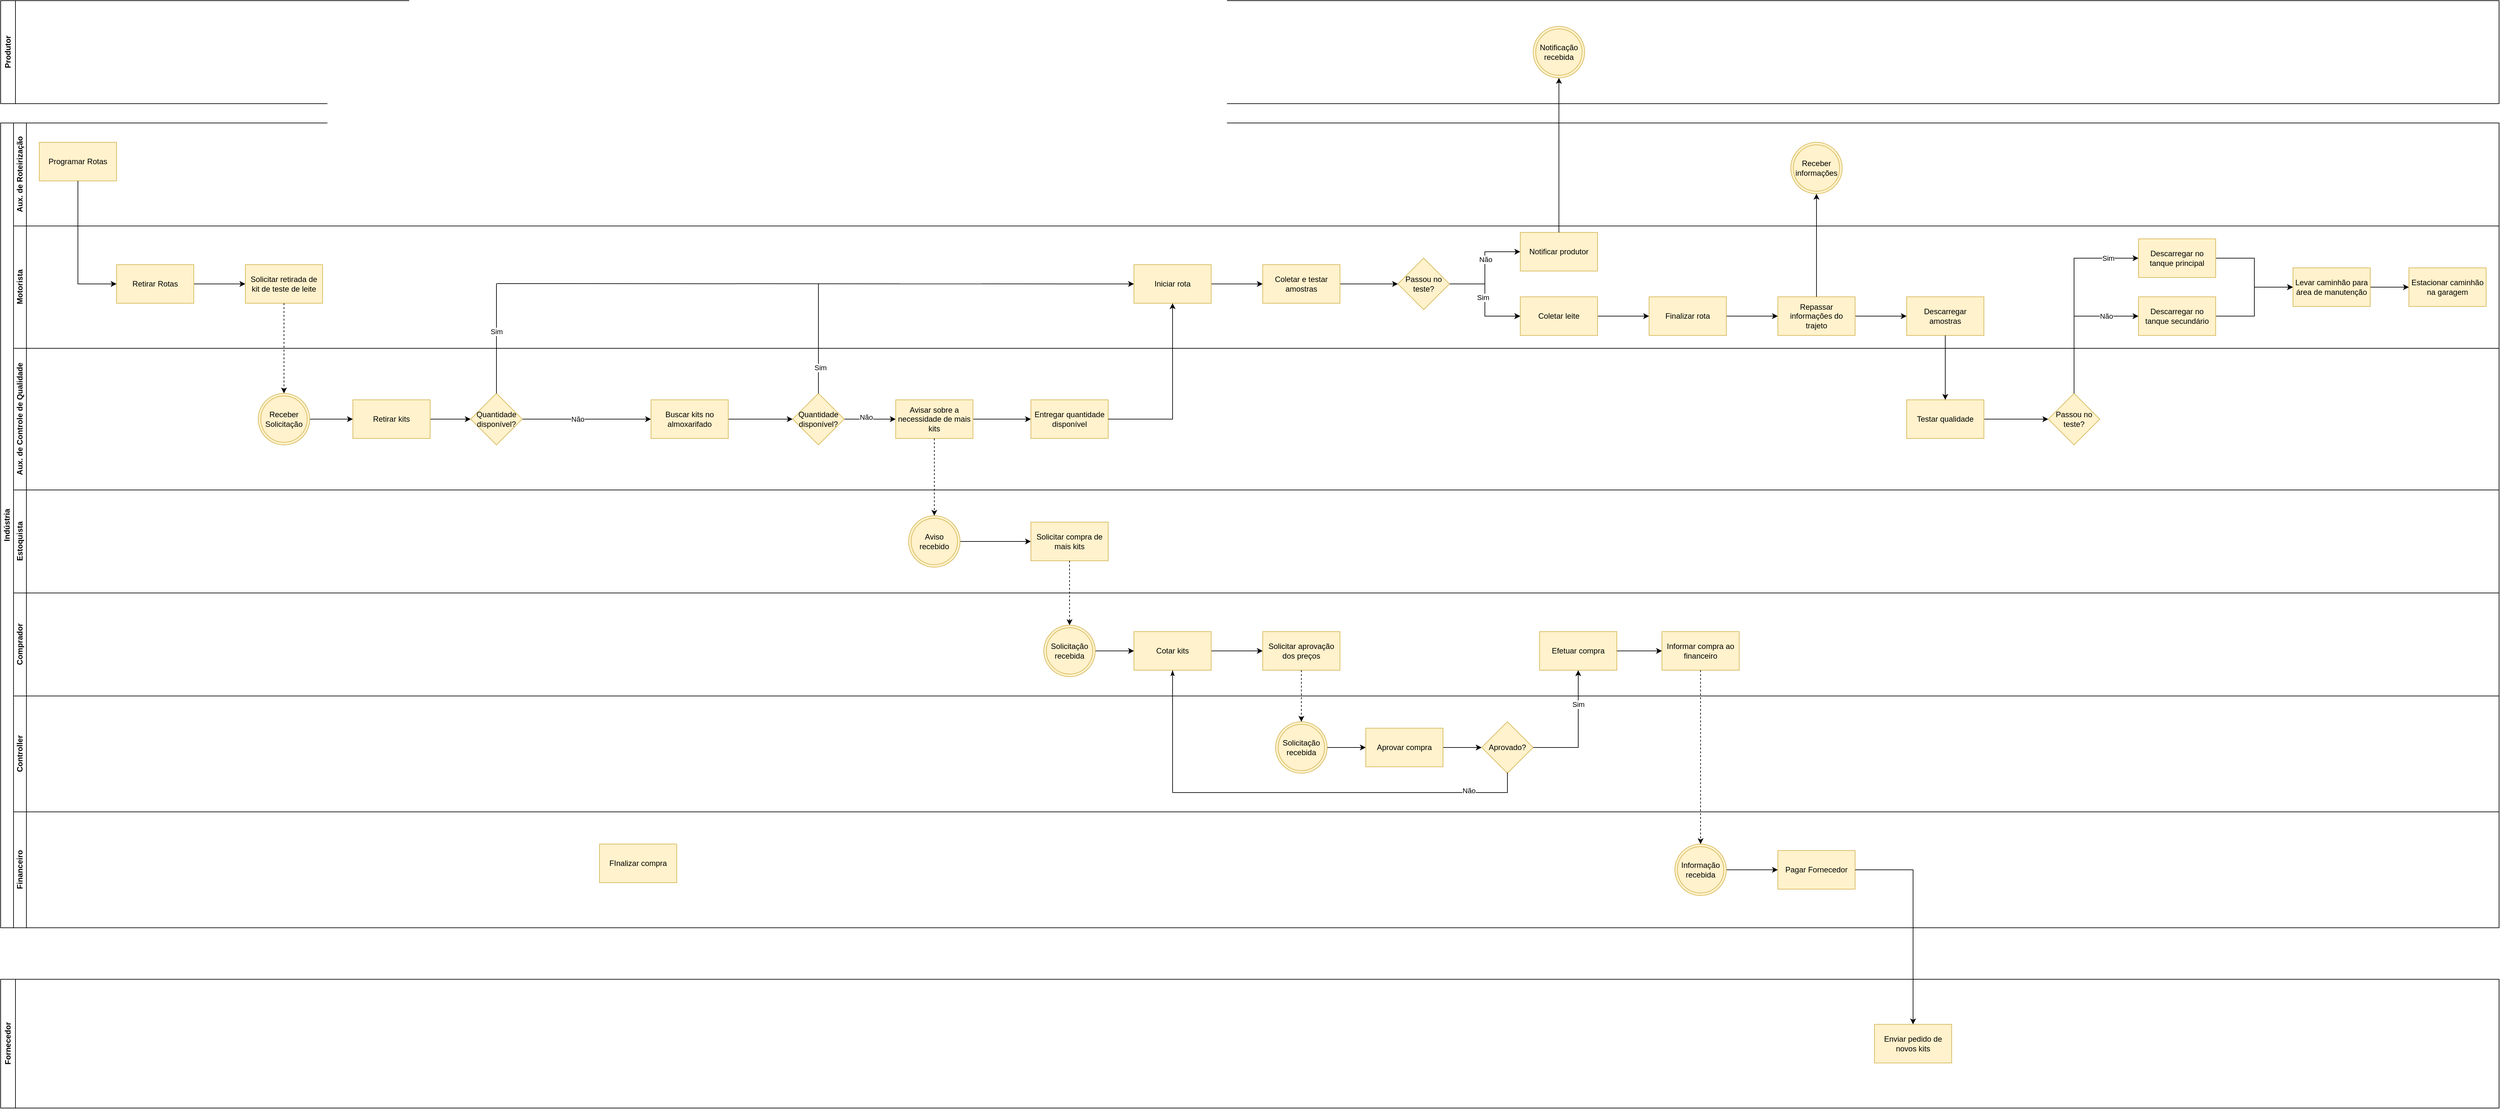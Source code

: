 <mxfile version="26.0.16">
  <diagram name="Página-1" id="_-QJSZUnTCdhe3mcLjsa">
    <mxGraphModel dx="786" dy="1957" grid="1" gridSize="10" guides="1" tooltips="1" connect="1" arrows="1" fold="1" page="1" pageScale="1" pageWidth="827" pageHeight="1169" math="0" shadow="0">
      <root>
        <mxCell id="0" />
        <mxCell id="1" parent="0" />
        <mxCell id="gacvTMB5N87pIhQxX2p8-2" value="Produtor" style="swimlane;horizontal=0;whiteSpace=wrap;html=1;" vertex="1" parent="1">
          <mxGeometry x="220" y="-30" width="3880" height="160" as="geometry" />
        </mxCell>
        <mxCell id="gacvTMB5N87pIhQxX2p8-213" value="Notificação recebida" style="ellipse;shape=doubleEllipse;whiteSpace=wrap;html=1;aspect=fixed;fillColor=#fff2cc;strokeColor=#d6b656;" vertex="1" parent="gacvTMB5N87pIhQxX2p8-2">
          <mxGeometry x="2380" y="40" width="80" height="80" as="geometry" />
        </mxCell>
        <mxCell id="gacvTMB5N87pIhQxX2p8-3" value="Indústria" style="swimlane;childLayout=stackLayout;resizeParent=1;resizeParentMax=0;horizontal=0;startSize=20;horizontalStack=0;html=1;" vertex="1" parent="1">
          <mxGeometry x="220" y="160" width="3880" height="1250" as="geometry" />
        </mxCell>
        <mxCell id="gacvTMB5N87pIhQxX2p8-4" value="Aux. de Roteirização" style="swimlane;startSize=20;horizontal=0;html=1;" vertex="1" parent="gacvTMB5N87pIhQxX2p8-3">
          <mxGeometry x="20" width="3860" height="160" as="geometry" />
        </mxCell>
        <mxCell id="gacvTMB5N87pIhQxX2p8-10" value="Programar Rotas" style="rounded=0;whiteSpace=wrap;html=1;fillColor=#fff2cc;strokeColor=#d6b656;" vertex="1" parent="gacvTMB5N87pIhQxX2p8-4">
          <mxGeometry x="40" y="30" width="120" height="60" as="geometry" />
        </mxCell>
        <mxCell id="gacvTMB5N87pIhQxX2p8-224" value="Receber informações" style="ellipse;shape=doubleEllipse;whiteSpace=wrap;html=1;aspect=fixed;fillColor=#fff2cc;strokeColor=#d6b656;" vertex="1" parent="gacvTMB5N87pIhQxX2p8-4">
          <mxGeometry x="2760" y="30" width="80" height="80" as="geometry" />
        </mxCell>
        <mxCell id="gacvTMB5N87pIhQxX2p8-5" value="Motorista" style="swimlane;startSize=20;horizontal=0;html=1;" vertex="1" parent="gacvTMB5N87pIhQxX2p8-3">
          <mxGeometry x="20" y="160" width="3860" height="190" as="geometry" />
        </mxCell>
        <mxCell id="gacvTMB5N87pIhQxX2p8-33" style="edgeStyle=orthogonalEdgeStyle;rounded=0;orthogonalLoop=1;jettySize=auto;html=1;entryX=0;entryY=0.5;entryDx=0;entryDy=0;" edge="1" parent="gacvTMB5N87pIhQxX2p8-5" source="gacvTMB5N87pIhQxX2p8-13" target="gacvTMB5N87pIhQxX2p8-14">
          <mxGeometry relative="1" as="geometry" />
        </mxCell>
        <mxCell id="gacvTMB5N87pIhQxX2p8-13" value="Retirar Rotas" style="rounded=0;whiteSpace=wrap;html=1;fillColor=#fff2cc;strokeColor=#d6b656;" vertex="1" parent="gacvTMB5N87pIhQxX2p8-5">
          <mxGeometry x="160" y="60" width="120" height="60" as="geometry" />
        </mxCell>
        <mxCell id="gacvTMB5N87pIhQxX2p8-14" value="Solicitar retirada de kit de teste de leite" style="rounded=0;whiteSpace=wrap;html=1;fillColor=#fff2cc;strokeColor=#d6b656;" vertex="1" parent="gacvTMB5N87pIhQxX2p8-5">
          <mxGeometry x="360" y="60" width="120" height="60" as="geometry" />
        </mxCell>
        <mxCell id="gacvTMB5N87pIhQxX2p8-126" value="" style="edgeStyle=orthogonalEdgeStyle;rounded=0;orthogonalLoop=1;jettySize=auto;html=1;" edge="1" parent="gacvTMB5N87pIhQxX2p8-5" source="gacvTMB5N87pIhQxX2p8-16" target="gacvTMB5N87pIhQxX2p8-125">
          <mxGeometry relative="1" as="geometry" />
        </mxCell>
        <mxCell id="gacvTMB5N87pIhQxX2p8-16" value="Iniciar rota" style="rounded=0;whiteSpace=wrap;html=1;fillColor=#fff2cc;strokeColor=#d6b656;" vertex="1" parent="gacvTMB5N87pIhQxX2p8-5">
          <mxGeometry x="1740" y="60" width="120" height="60" as="geometry" />
        </mxCell>
        <mxCell id="gacvTMB5N87pIhQxX2p8-62" value="" style="endArrow=classic;html=1;rounded=0;entryX=0;entryY=0.5;entryDx=0;entryDy=0;endFill=1;" edge="1" parent="gacvTMB5N87pIhQxX2p8-5" target="gacvTMB5N87pIhQxX2p8-16">
          <mxGeometry width="50" height="50" relative="1" as="geometry">
            <mxPoint x="750" y="89.5" as="sourcePoint" />
            <mxPoint x="1360" y="89.5" as="targetPoint" />
          </mxGeometry>
        </mxCell>
        <mxCell id="gacvTMB5N87pIhQxX2p8-130" value="" style="edgeStyle=orthogonalEdgeStyle;rounded=0;orthogonalLoop=1;jettySize=auto;html=1;" edge="1" parent="gacvTMB5N87pIhQxX2p8-5" source="gacvTMB5N87pIhQxX2p8-125" target="gacvTMB5N87pIhQxX2p8-129">
          <mxGeometry relative="1" as="geometry" />
        </mxCell>
        <mxCell id="gacvTMB5N87pIhQxX2p8-125" value="Coletar e testar amostras" style="whiteSpace=wrap;html=1;fillColor=#fff2cc;strokeColor=#d6b656;rounded=0;" vertex="1" parent="gacvTMB5N87pIhQxX2p8-5">
          <mxGeometry x="1940" y="60" width="120" height="60" as="geometry" />
        </mxCell>
        <mxCell id="gacvTMB5N87pIhQxX2p8-132" value="" style="edgeStyle=orthogonalEdgeStyle;rounded=0;orthogonalLoop=1;jettySize=auto;html=1;" edge="1" parent="gacvTMB5N87pIhQxX2p8-5" source="gacvTMB5N87pIhQxX2p8-129" target="gacvTMB5N87pIhQxX2p8-131">
          <mxGeometry relative="1" as="geometry" />
        </mxCell>
        <mxCell id="gacvTMB5N87pIhQxX2p8-134" value="" style="edgeStyle=orthogonalEdgeStyle;rounded=0;orthogonalLoop=1;jettySize=auto;html=1;" edge="1" parent="gacvTMB5N87pIhQxX2p8-5" source="gacvTMB5N87pIhQxX2p8-129" target="gacvTMB5N87pIhQxX2p8-131">
          <mxGeometry relative="1" as="geometry" />
        </mxCell>
        <mxCell id="gacvTMB5N87pIhQxX2p8-208" value="Sim" style="edgeLabel;html=1;align=center;verticalAlign=middle;resizable=0;points=[];" vertex="1" connectable="0" parent="gacvTMB5N87pIhQxX2p8-134">
          <mxGeometry x="-0.059" y="-3" relative="1" as="geometry">
            <mxPoint as="offset" />
          </mxGeometry>
        </mxCell>
        <mxCell id="gacvTMB5N87pIhQxX2p8-211" style="edgeStyle=orthogonalEdgeStyle;rounded=0;orthogonalLoop=1;jettySize=auto;html=1;entryX=0;entryY=0.5;entryDx=0;entryDy=0;" edge="1" parent="gacvTMB5N87pIhQxX2p8-5" source="gacvTMB5N87pIhQxX2p8-129" target="gacvTMB5N87pIhQxX2p8-210">
          <mxGeometry relative="1" as="geometry" />
        </mxCell>
        <mxCell id="gacvTMB5N87pIhQxX2p8-212" value="Não" style="edgeLabel;html=1;align=center;verticalAlign=middle;resizable=0;points=[];" vertex="1" connectable="0" parent="gacvTMB5N87pIhQxX2p8-211">
          <mxGeometry x="0.163" y="-1" relative="1" as="geometry">
            <mxPoint as="offset" />
          </mxGeometry>
        </mxCell>
        <mxCell id="gacvTMB5N87pIhQxX2p8-129" value="Passou no teste?" style="rhombus;whiteSpace=wrap;html=1;fillColor=#fff2cc;strokeColor=#d6b656;rounded=0;" vertex="1" parent="gacvTMB5N87pIhQxX2p8-5">
          <mxGeometry x="2150" y="50" width="80" height="80" as="geometry" />
        </mxCell>
        <mxCell id="gacvTMB5N87pIhQxX2p8-221" value="" style="edgeStyle=orthogonalEdgeStyle;rounded=0;orthogonalLoop=1;jettySize=auto;html=1;" edge="1" parent="gacvTMB5N87pIhQxX2p8-5" source="gacvTMB5N87pIhQxX2p8-131" target="gacvTMB5N87pIhQxX2p8-220">
          <mxGeometry relative="1" as="geometry" />
        </mxCell>
        <mxCell id="gacvTMB5N87pIhQxX2p8-131" value="Coletar leite" style="whiteSpace=wrap;html=1;fillColor=#fff2cc;strokeColor=#d6b656;rounded=0;" vertex="1" parent="gacvTMB5N87pIhQxX2p8-5">
          <mxGeometry x="2340" y="110" width="120" height="60" as="geometry" />
        </mxCell>
        <mxCell id="gacvTMB5N87pIhQxX2p8-210" value="Notificar produtor" style="whiteSpace=wrap;html=1;fillColor=#fff2cc;strokeColor=#d6b656;rounded=0;" vertex="1" parent="gacvTMB5N87pIhQxX2p8-5">
          <mxGeometry x="2340" y="10" width="120" height="60" as="geometry" />
        </mxCell>
        <mxCell id="gacvTMB5N87pIhQxX2p8-215" value="Descarregar amostras" style="whiteSpace=wrap;html=1;fillColor=#fff2cc;strokeColor=#d6b656;rounded=0;" vertex="1" parent="gacvTMB5N87pIhQxX2p8-5">
          <mxGeometry x="2940" y="110" width="120" height="60" as="geometry" />
        </mxCell>
        <mxCell id="gacvTMB5N87pIhQxX2p8-223" value="" style="edgeStyle=orthogonalEdgeStyle;rounded=0;orthogonalLoop=1;jettySize=auto;html=1;" edge="1" parent="gacvTMB5N87pIhQxX2p8-5" source="gacvTMB5N87pIhQxX2p8-220" target="gacvTMB5N87pIhQxX2p8-222">
          <mxGeometry relative="1" as="geometry" />
        </mxCell>
        <mxCell id="gacvTMB5N87pIhQxX2p8-220" value="Finalizar rota" style="whiteSpace=wrap;html=1;fillColor=#fff2cc;strokeColor=#d6b656;rounded=0;" vertex="1" parent="gacvTMB5N87pIhQxX2p8-5">
          <mxGeometry x="2540" y="110" width="120" height="60" as="geometry" />
        </mxCell>
        <mxCell id="gacvTMB5N87pIhQxX2p8-226" style="edgeStyle=orthogonalEdgeStyle;rounded=0;orthogonalLoop=1;jettySize=auto;html=1;" edge="1" parent="gacvTMB5N87pIhQxX2p8-5" source="gacvTMB5N87pIhQxX2p8-222" target="gacvTMB5N87pIhQxX2p8-215">
          <mxGeometry relative="1" as="geometry" />
        </mxCell>
        <mxCell id="gacvTMB5N87pIhQxX2p8-222" value="Repassar informações do trajeto" style="whiteSpace=wrap;html=1;fillColor=#fff2cc;strokeColor=#d6b656;rounded=0;" vertex="1" parent="gacvTMB5N87pIhQxX2p8-5">
          <mxGeometry x="2740" y="110" width="120" height="60" as="geometry" />
        </mxCell>
        <mxCell id="gacvTMB5N87pIhQxX2p8-247" value="" style="edgeStyle=orthogonalEdgeStyle;rounded=0;orthogonalLoop=1;jettySize=auto;html=1;" edge="1" parent="gacvTMB5N87pIhQxX2p8-5" source="gacvTMB5N87pIhQxX2p8-229" target="gacvTMB5N87pIhQxX2p8-246">
          <mxGeometry relative="1" as="geometry" />
        </mxCell>
        <mxCell id="gacvTMB5N87pIhQxX2p8-229" value="Descarregar no tanque principal" style="whiteSpace=wrap;html=1;fillColor=#fff2cc;strokeColor=#d6b656;rounded=0;" vertex="1" parent="gacvTMB5N87pIhQxX2p8-5">
          <mxGeometry x="3300" y="20" width="120" height="60" as="geometry" />
        </mxCell>
        <mxCell id="gacvTMB5N87pIhQxX2p8-248" style="edgeStyle=orthogonalEdgeStyle;rounded=0;orthogonalLoop=1;jettySize=auto;html=1;entryX=0;entryY=0.5;entryDx=0;entryDy=0;" edge="1" parent="gacvTMB5N87pIhQxX2p8-5" source="gacvTMB5N87pIhQxX2p8-238" target="gacvTMB5N87pIhQxX2p8-246">
          <mxGeometry relative="1" as="geometry" />
        </mxCell>
        <mxCell id="gacvTMB5N87pIhQxX2p8-238" value="Descarregar no tanque secundário" style="whiteSpace=wrap;html=1;fillColor=#fff2cc;strokeColor=#d6b656;rounded=0;" vertex="1" parent="gacvTMB5N87pIhQxX2p8-5">
          <mxGeometry x="3300" y="110" width="120" height="60" as="geometry" />
        </mxCell>
        <mxCell id="gacvTMB5N87pIhQxX2p8-251" value="" style="edgeStyle=orthogonalEdgeStyle;rounded=0;orthogonalLoop=1;jettySize=auto;html=1;" edge="1" parent="gacvTMB5N87pIhQxX2p8-5" source="gacvTMB5N87pIhQxX2p8-246" target="gacvTMB5N87pIhQxX2p8-250">
          <mxGeometry relative="1" as="geometry" />
        </mxCell>
        <mxCell id="gacvTMB5N87pIhQxX2p8-246" value="Levar caminhão para área de manutenção" style="whiteSpace=wrap;html=1;fillColor=#fff2cc;strokeColor=#d6b656;rounded=0;" vertex="1" parent="gacvTMB5N87pIhQxX2p8-5">
          <mxGeometry x="3540" y="65" width="120" height="60" as="geometry" />
        </mxCell>
        <mxCell id="gacvTMB5N87pIhQxX2p8-250" value="Estacionar caminhão na garagem" style="whiteSpace=wrap;html=1;fillColor=#fff2cc;strokeColor=#d6b656;rounded=0;" vertex="1" parent="gacvTMB5N87pIhQxX2p8-5">
          <mxGeometry x="3720" y="65" width="120" height="60" as="geometry" />
        </mxCell>
        <mxCell id="gacvTMB5N87pIhQxX2p8-6" value="Aux. de Controle de Qualidade" style="swimlane;startSize=20;horizontal=0;html=1;" vertex="1" parent="gacvTMB5N87pIhQxX2p8-3">
          <mxGeometry x="20" y="350" width="3860" height="220" as="geometry" />
        </mxCell>
        <mxCell id="gacvTMB5N87pIhQxX2p8-38" style="edgeStyle=orthogonalEdgeStyle;rounded=0;orthogonalLoop=1;jettySize=auto;html=1;entryX=0;entryY=0.5;entryDx=0;entryDy=0;" edge="1" parent="gacvTMB5N87pIhQxX2p8-6" source="gacvTMB5N87pIhQxX2p8-17" target="gacvTMB5N87pIhQxX2p8-18">
          <mxGeometry relative="1" as="geometry" />
        </mxCell>
        <mxCell id="gacvTMB5N87pIhQxX2p8-17" value="Retirar kits" style="rounded=0;whiteSpace=wrap;html=1;fillColor=#fff2cc;strokeColor=#d6b656;" vertex="1" parent="gacvTMB5N87pIhQxX2p8-6">
          <mxGeometry x="527" y="80" width="120" height="60" as="geometry" />
        </mxCell>
        <mxCell id="gacvTMB5N87pIhQxX2p8-44" value="" style="edgeStyle=orthogonalEdgeStyle;rounded=0;orthogonalLoop=1;jettySize=auto;html=1;" edge="1" parent="gacvTMB5N87pIhQxX2p8-6" source="gacvTMB5N87pIhQxX2p8-18" target="gacvTMB5N87pIhQxX2p8-43">
          <mxGeometry relative="1" as="geometry" />
        </mxCell>
        <mxCell id="gacvTMB5N87pIhQxX2p8-45" value="Não" style="edgeLabel;html=1;align=center;verticalAlign=middle;resizable=0;points=[];" vertex="1" connectable="0" parent="gacvTMB5N87pIhQxX2p8-44">
          <mxGeometry x="-0.141" relative="1" as="geometry">
            <mxPoint as="offset" />
          </mxGeometry>
        </mxCell>
        <mxCell id="gacvTMB5N87pIhQxX2p8-18" value="Quantidade disponível?" style="rhombus;whiteSpace=wrap;html=1;fillColor=#fff2cc;strokeColor=#d6b656;" vertex="1" parent="gacvTMB5N87pIhQxX2p8-6">
          <mxGeometry x="710" y="70" width="80" height="80" as="geometry" />
        </mxCell>
        <mxCell id="gacvTMB5N87pIhQxX2p8-37" style="edgeStyle=orthogonalEdgeStyle;rounded=0;orthogonalLoop=1;jettySize=auto;html=1;" edge="1" parent="gacvTMB5N87pIhQxX2p8-6" source="gacvTMB5N87pIhQxX2p8-36" target="gacvTMB5N87pIhQxX2p8-17">
          <mxGeometry relative="1" as="geometry" />
        </mxCell>
        <mxCell id="gacvTMB5N87pIhQxX2p8-36" value="Receber Solicitação" style="ellipse;shape=doubleEllipse;whiteSpace=wrap;html=1;aspect=fixed;fillColor=#fff2cc;strokeColor=#d6b656;" vertex="1" parent="gacvTMB5N87pIhQxX2p8-6">
          <mxGeometry x="380" y="70" width="80" height="80" as="geometry" />
        </mxCell>
        <mxCell id="gacvTMB5N87pIhQxX2p8-56" value="" style="edgeStyle=orthogonalEdgeStyle;rounded=0;orthogonalLoop=1;jettySize=auto;html=1;" edge="1" parent="gacvTMB5N87pIhQxX2p8-6" source="gacvTMB5N87pIhQxX2p8-43" target="gacvTMB5N87pIhQxX2p8-55">
          <mxGeometry relative="1" as="geometry" />
        </mxCell>
        <mxCell id="gacvTMB5N87pIhQxX2p8-43" value="Buscar kits no almoxarifado" style="whiteSpace=wrap;html=1;fillColor=#fff2cc;strokeColor=#d6b656;" vertex="1" parent="gacvTMB5N87pIhQxX2p8-6">
          <mxGeometry x="990" y="80" width="120" height="60" as="geometry" />
        </mxCell>
        <mxCell id="gacvTMB5N87pIhQxX2p8-74" value="" style="edgeStyle=orthogonalEdgeStyle;rounded=0;orthogonalLoop=1;jettySize=auto;html=1;" edge="1" parent="gacvTMB5N87pIhQxX2p8-6" source="gacvTMB5N87pIhQxX2p8-55" target="gacvTMB5N87pIhQxX2p8-73">
          <mxGeometry relative="1" as="geometry" />
        </mxCell>
        <mxCell id="gacvTMB5N87pIhQxX2p8-84" value="Não" style="edgeLabel;html=1;align=center;verticalAlign=middle;resizable=0;points=[];" vertex="1" connectable="0" parent="gacvTMB5N87pIhQxX2p8-74">
          <mxGeometry x="-0.15" y="3" relative="1" as="geometry">
            <mxPoint as="offset" />
          </mxGeometry>
        </mxCell>
        <mxCell id="gacvTMB5N87pIhQxX2p8-55" value="Quantidade disponível?" style="rhombus;whiteSpace=wrap;html=1;fillColor=#fff2cc;strokeColor=#d6b656;" vertex="1" parent="gacvTMB5N87pIhQxX2p8-6">
          <mxGeometry x="1210" y="70" width="80" height="80" as="geometry" />
        </mxCell>
        <mxCell id="gacvTMB5N87pIhQxX2p8-61" value="" style="endArrow=none;html=1;rounded=0;startFill=0;" edge="1" parent="gacvTMB5N87pIhQxX2p8-6">
          <mxGeometry width="50" height="50" relative="1" as="geometry">
            <mxPoint x="750" y="70" as="sourcePoint" />
            <mxPoint x="750" y="-100" as="targetPoint" />
          </mxGeometry>
        </mxCell>
        <mxCell id="gacvTMB5N87pIhQxX2p8-64" value="Sim" style="edgeLabel;html=1;align=center;verticalAlign=middle;resizable=0;points=[];" vertex="1" connectable="0" parent="gacvTMB5N87pIhQxX2p8-61">
          <mxGeometry x="0.129" relative="1" as="geometry">
            <mxPoint as="offset" />
          </mxGeometry>
        </mxCell>
        <mxCell id="gacvTMB5N87pIhQxX2p8-83" value="" style="edgeStyle=orthogonalEdgeStyle;rounded=0;orthogonalLoop=1;jettySize=auto;html=1;" edge="1" parent="gacvTMB5N87pIhQxX2p8-6" source="gacvTMB5N87pIhQxX2p8-73" target="gacvTMB5N87pIhQxX2p8-82">
          <mxGeometry relative="1" as="geometry" />
        </mxCell>
        <mxCell id="gacvTMB5N87pIhQxX2p8-73" value="Avisar sobre a necessidade de mais kits" style="whiteSpace=wrap;html=1;fillColor=#fff2cc;strokeColor=#d6b656;" vertex="1" parent="gacvTMB5N87pIhQxX2p8-6">
          <mxGeometry x="1370" y="80" width="120" height="60" as="geometry" />
        </mxCell>
        <mxCell id="gacvTMB5N87pIhQxX2p8-82" value="Entregar quantidade disponível" style="whiteSpace=wrap;html=1;fillColor=#fff2cc;strokeColor=#d6b656;" vertex="1" parent="gacvTMB5N87pIhQxX2p8-6">
          <mxGeometry x="1580" y="80" width="120" height="60" as="geometry" />
        </mxCell>
        <mxCell id="gacvTMB5N87pIhQxX2p8-89" value="" style="endArrow=none;html=1;rounded=0;" edge="1" parent="gacvTMB5N87pIhQxX2p8-6">
          <mxGeometry width="50" height="50" relative="1" as="geometry">
            <mxPoint x="1250" y="70" as="sourcePoint" />
            <mxPoint x="1250" y="-100" as="targetPoint" />
          </mxGeometry>
        </mxCell>
        <mxCell id="gacvTMB5N87pIhQxX2p8-90" value="Sim" style="edgeLabel;html=1;align=center;verticalAlign=middle;resizable=0;points=[];" vertex="1" connectable="0" parent="gacvTMB5N87pIhQxX2p8-89">
          <mxGeometry x="-0.529" y="-3" relative="1" as="geometry">
            <mxPoint as="offset" />
          </mxGeometry>
        </mxCell>
        <mxCell id="gacvTMB5N87pIhQxX2p8-228" value="" style="edgeStyle=orthogonalEdgeStyle;rounded=0;orthogonalLoop=1;jettySize=auto;html=1;" edge="1" parent="gacvTMB5N87pIhQxX2p8-6" source="gacvTMB5N87pIhQxX2p8-217" target="gacvTMB5N87pIhQxX2p8-227">
          <mxGeometry relative="1" as="geometry" />
        </mxCell>
        <mxCell id="gacvTMB5N87pIhQxX2p8-217" value="Testar qualidade" style="whiteSpace=wrap;html=1;fillColor=#fff2cc;strokeColor=#d6b656;rounded=0;" vertex="1" parent="gacvTMB5N87pIhQxX2p8-6">
          <mxGeometry x="2940" y="80" width="120" height="60" as="geometry" />
        </mxCell>
        <mxCell id="gacvTMB5N87pIhQxX2p8-227" value="Passou no teste?" style="rhombus;whiteSpace=wrap;html=1;fillColor=#fff2cc;strokeColor=#d6b656;rounded=0;" vertex="1" parent="gacvTMB5N87pIhQxX2p8-6">
          <mxGeometry x="3160" y="70" width="80" height="80" as="geometry" />
        </mxCell>
        <mxCell id="gacvTMB5N87pIhQxX2p8-19" value="Estoquista" style="swimlane;startSize=20;horizontal=0;html=1;" vertex="1" parent="gacvTMB5N87pIhQxX2p8-3">
          <mxGeometry x="20" y="570" width="3860" height="160" as="geometry" />
        </mxCell>
        <mxCell id="gacvTMB5N87pIhQxX2p8-92" value="" style="edgeStyle=orthogonalEdgeStyle;rounded=0;orthogonalLoop=1;jettySize=auto;html=1;" edge="1" parent="gacvTMB5N87pIhQxX2p8-19" source="gacvTMB5N87pIhQxX2p8-69" target="gacvTMB5N87pIhQxX2p8-91">
          <mxGeometry relative="1" as="geometry" />
        </mxCell>
        <mxCell id="gacvTMB5N87pIhQxX2p8-69" value="Aviso recebido" style="ellipse;shape=doubleEllipse;whiteSpace=wrap;html=1;aspect=fixed;fillColor=#fff2cc;strokeColor=#d6b656;" vertex="1" parent="gacvTMB5N87pIhQxX2p8-19">
          <mxGeometry x="1390" y="40" width="80" height="80" as="geometry" />
        </mxCell>
        <mxCell id="gacvTMB5N87pIhQxX2p8-91" value="Solicitar compra de mais kits" style="whiteSpace=wrap;html=1;fillColor=#fff2cc;strokeColor=#d6b656;" vertex="1" parent="gacvTMB5N87pIhQxX2p8-19">
          <mxGeometry x="1580" y="50" width="120" height="60" as="geometry" />
        </mxCell>
        <mxCell id="gacvTMB5N87pIhQxX2p8-22" value="Comprador" style="swimlane;startSize=20;horizontal=0;html=1;" vertex="1" parent="gacvTMB5N87pIhQxX2p8-3">
          <mxGeometry x="20" y="730" width="3860" height="160" as="geometry" />
        </mxCell>
        <mxCell id="gacvTMB5N87pIhQxX2p8-96" style="edgeStyle=orthogonalEdgeStyle;rounded=0;orthogonalLoop=1;jettySize=auto;html=1;entryX=0;entryY=0.5;entryDx=0;entryDy=0;" edge="1" parent="gacvTMB5N87pIhQxX2p8-22" source="gacvTMB5N87pIhQxX2p8-23" target="gacvTMB5N87pIhQxX2p8-25">
          <mxGeometry relative="1" as="geometry" />
        </mxCell>
        <mxCell id="gacvTMB5N87pIhQxX2p8-23" value="Cotar kits" style="rounded=0;whiteSpace=wrap;html=1;fillColor=#fff2cc;strokeColor=#d6b656;" vertex="1" parent="gacvTMB5N87pIhQxX2p8-22">
          <mxGeometry x="1740" y="60" width="120" height="60" as="geometry" />
        </mxCell>
        <mxCell id="gacvTMB5N87pIhQxX2p8-25" value="Solicitar aprovação dos preços" style="rounded=0;whiteSpace=wrap;html=1;fillColor=#fff2cc;strokeColor=#d6b656;" vertex="1" parent="gacvTMB5N87pIhQxX2p8-22">
          <mxGeometry x="1940" y="60" width="120" height="60" as="geometry" />
        </mxCell>
        <mxCell id="gacvTMB5N87pIhQxX2p8-95" style="edgeStyle=orthogonalEdgeStyle;rounded=0;orthogonalLoop=1;jettySize=auto;html=1;entryX=0;entryY=0.5;entryDx=0;entryDy=0;" edge="1" parent="gacvTMB5N87pIhQxX2p8-22" source="gacvTMB5N87pIhQxX2p8-93" target="gacvTMB5N87pIhQxX2p8-23">
          <mxGeometry relative="1" as="geometry" />
        </mxCell>
        <mxCell id="gacvTMB5N87pIhQxX2p8-93" value="Solicitação recebida" style="ellipse;shape=doubleEllipse;whiteSpace=wrap;html=1;aspect=fixed;fillColor=#fff2cc;strokeColor=#d6b656;" vertex="1" parent="gacvTMB5N87pIhQxX2p8-22">
          <mxGeometry x="1600" y="50" width="80" height="80" as="geometry" />
        </mxCell>
        <mxCell id="gacvTMB5N87pIhQxX2p8-106" value="Efetuar compra" style="whiteSpace=wrap;html=1;fillColor=#fff2cc;strokeColor=#d6b656;" vertex="1" parent="gacvTMB5N87pIhQxX2p8-22">
          <mxGeometry x="2370" y="60" width="120" height="60" as="geometry" />
        </mxCell>
        <mxCell id="gacvTMB5N87pIhQxX2p8-114" value="Informar compra ao financeiro" style="whiteSpace=wrap;html=1;fillColor=#fff2cc;strokeColor=#d6b656;" vertex="1" parent="gacvTMB5N87pIhQxX2p8-22">
          <mxGeometry x="2560" y="60" width="120" height="60" as="geometry" />
        </mxCell>
        <mxCell id="gacvTMB5N87pIhQxX2p8-115" value="" style="edgeStyle=orthogonalEdgeStyle;rounded=0;orthogonalLoop=1;jettySize=auto;html=1;" edge="1" parent="gacvTMB5N87pIhQxX2p8-22" source="gacvTMB5N87pIhQxX2p8-106" target="gacvTMB5N87pIhQxX2p8-114">
          <mxGeometry relative="1" as="geometry" />
        </mxCell>
        <mxCell id="gacvTMB5N87pIhQxX2p8-26" value="Controller" style="swimlane;startSize=20;horizontal=0;html=1;" vertex="1" parent="gacvTMB5N87pIhQxX2p8-3">
          <mxGeometry x="20" y="890" width="3860" height="180" as="geometry" />
        </mxCell>
        <mxCell id="gacvTMB5N87pIhQxX2p8-103" value="" style="edgeStyle=orthogonalEdgeStyle;rounded=0;orthogonalLoop=1;jettySize=auto;html=1;" edge="1" parent="gacvTMB5N87pIhQxX2p8-26" source="gacvTMB5N87pIhQxX2p8-98" target="gacvTMB5N87pIhQxX2p8-102">
          <mxGeometry relative="1" as="geometry" />
        </mxCell>
        <mxCell id="gacvTMB5N87pIhQxX2p8-98" value="Solicitação recebida" style="ellipse;shape=doubleEllipse;whiteSpace=wrap;html=1;aspect=fixed;fillColor=#fff2cc;strokeColor=#d6b656;" vertex="1" parent="gacvTMB5N87pIhQxX2p8-26">
          <mxGeometry x="1960" y="40" width="80" height="80" as="geometry" />
        </mxCell>
        <mxCell id="gacvTMB5N87pIhQxX2p8-105" value="" style="edgeStyle=orthogonalEdgeStyle;rounded=0;orthogonalLoop=1;jettySize=auto;html=1;" edge="1" parent="gacvTMB5N87pIhQxX2p8-26" source="gacvTMB5N87pIhQxX2p8-102" target="gacvTMB5N87pIhQxX2p8-104">
          <mxGeometry relative="1" as="geometry" />
        </mxCell>
        <mxCell id="gacvTMB5N87pIhQxX2p8-102" value="Aprovar compra" style="whiteSpace=wrap;html=1;fillColor=#fff2cc;strokeColor=#d6b656;" vertex="1" parent="gacvTMB5N87pIhQxX2p8-26">
          <mxGeometry x="2100" y="50" width="120" height="60" as="geometry" />
        </mxCell>
        <mxCell id="gacvTMB5N87pIhQxX2p8-104" value="Aprovado?" style="rhombus;whiteSpace=wrap;html=1;fillColor=#fff2cc;strokeColor=#d6b656;" vertex="1" parent="gacvTMB5N87pIhQxX2p8-26">
          <mxGeometry x="2280" y="40" width="80" height="80" as="geometry" />
        </mxCell>
        <mxCell id="gacvTMB5N87pIhQxX2p8-111" value="" style="endArrow=none;html=1;rounded=0;" edge="1" parent="gacvTMB5N87pIhQxX2p8-26">
          <mxGeometry width="50" height="50" relative="1" as="geometry">
            <mxPoint x="1800" y="150" as="sourcePoint" />
            <mxPoint x="2320" y="119" as="targetPoint" />
            <Array as="points">
              <mxPoint x="2320" y="150" />
            </Array>
          </mxGeometry>
        </mxCell>
        <mxCell id="gacvTMB5N87pIhQxX2p8-113" value="Não" style="edgeLabel;html=1;align=center;verticalAlign=middle;resizable=0;points=[];" vertex="1" connectable="0" parent="gacvTMB5N87pIhQxX2p8-111">
          <mxGeometry x="0.67" y="3" relative="1" as="geometry">
            <mxPoint as="offset" />
          </mxGeometry>
        </mxCell>
        <mxCell id="gacvTMB5N87pIhQxX2p8-112" value="" style="endArrow=classicThin;html=1;rounded=0;entryX=0.5;entryY=1;entryDx=0;entryDy=0;endFill=1;" edge="1" parent="gacvTMB5N87pIhQxX2p8-26" target="gacvTMB5N87pIhQxX2p8-23">
          <mxGeometry width="50" height="50" relative="1" as="geometry">
            <mxPoint x="1800" y="150" as="sourcePoint" />
            <mxPoint x="1850" y="100" as="targetPoint" />
          </mxGeometry>
        </mxCell>
        <mxCell id="gacvTMB5N87pIhQxX2p8-30" value="Financeiro" style="swimlane;startSize=20;horizontal=0;html=1;" vertex="1" parent="gacvTMB5N87pIhQxX2p8-3">
          <mxGeometry x="20" y="1070" width="3860" height="180" as="geometry" />
        </mxCell>
        <mxCell id="gacvTMB5N87pIhQxX2p8-31" value="FInalizar compra" style="rounded=0;whiteSpace=wrap;html=1;fillColor=#fff2cc;strokeColor=#d6b656;" vertex="1" parent="gacvTMB5N87pIhQxX2p8-30">
          <mxGeometry x="910" y="50" width="120" height="60" as="geometry" />
        </mxCell>
        <mxCell id="gacvTMB5N87pIhQxX2p8-119" value="" style="edgeStyle=orthogonalEdgeStyle;rounded=0;orthogonalLoop=1;jettySize=auto;html=1;" edge="1" parent="gacvTMB5N87pIhQxX2p8-30" source="gacvTMB5N87pIhQxX2p8-116" target="gacvTMB5N87pIhQxX2p8-118">
          <mxGeometry relative="1" as="geometry" />
        </mxCell>
        <mxCell id="gacvTMB5N87pIhQxX2p8-116" value="Informação recebida" style="ellipse;shape=doubleEllipse;whiteSpace=wrap;html=1;aspect=fixed;fillColor=#fff2cc;strokeColor=#d6b656;" vertex="1" parent="gacvTMB5N87pIhQxX2p8-30">
          <mxGeometry x="2580" y="50" width="80" height="80" as="geometry" />
        </mxCell>
        <mxCell id="gacvTMB5N87pIhQxX2p8-118" value="Pagar Fornecedor" style="whiteSpace=wrap;html=1;fillColor=#fff2cc;strokeColor=#d6b656;" vertex="1" parent="gacvTMB5N87pIhQxX2p8-30">
          <mxGeometry x="2740" y="60" width="120" height="60" as="geometry" />
        </mxCell>
        <mxCell id="gacvTMB5N87pIhQxX2p8-32" style="edgeStyle=orthogonalEdgeStyle;rounded=0;orthogonalLoop=1;jettySize=auto;html=1;entryX=0;entryY=0.5;entryDx=0;entryDy=0;" edge="1" parent="gacvTMB5N87pIhQxX2p8-3" source="gacvTMB5N87pIhQxX2p8-10" target="gacvTMB5N87pIhQxX2p8-13">
          <mxGeometry relative="1" as="geometry" />
        </mxCell>
        <mxCell id="gacvTMB5N87pIhQxX2p8-35" style="edgeStyle=orthogonalEdgeStyle;rounded=0;orthogonalLoop=1;jettySize=auto;html=1;entryX=0.5;entryY=0;entryDx=0;entryDy=0;dashed=1;" edge="1" parent="gacvTMB5N87pIhQxX2p8-3" source="gacvTMB5N87pIhQxX2p8-14" target="gacvTMB5N87pIhQxX2p8-36">
          <mxGeometry relative="1" as="geometry">
            <mxPoint x="440" y="430" as="targetPoint" />
          </mxGeometry>
        </mxCell>
        <mxCell id="gacvTMB5N87pIhQxX2p8-80" style="edgeStyle=orthogonalEdgeStyle;rounded=0;orthogonalLoop=1;jettySize=auto;html=1;dashed=1;" edge="1" parent="gacvTMB5N87pIhQxX2p8-3" source="gacvTMB5N87pIhQxX2p8-73" target="gacvTMB5N87pIhQxX2p8-69">
          <mxGeometry relative="1" as="geometry" />
        </mxCell>
        <mxCell id="gacvTMB5N87pIhQxX2p8-85" style="edgeStyle=orthogonalEdgeStyle;rounded=0;orthogonalLoop=1;jettySize=auto;html=1;entryX=0.5;entryY=1;entryDx=0;entryDy=0;" edge="1" parent="gacvTMB5N87pIhQxX2p8-3" source="gacvTMB5N87pIhQxX2p8-82" target="gacvTMB5N87pIhQxX2p8-16">
          <mxGeometry relative="1" as="geometry" />
        </mxCell>
        <mxCell id="gacvTMB5N87pIhQxX2p8-94" style="edgeStyle=orthogonalEdgeStyle;rounded=0;orthogonalLoop=1;jettySize=auto;html=1;dashed=1;" edge="1" parent="gacvTMB5N87pIhQxX2p8-3" source="gacvTMB5N87pIhQxX2p8-91" target="gacvTMB5N87pIhQxX2p8-93">
          <mxGeometry relative="1" as="geometry" />
        </mxCell>
        <mxCell id="gacvTMB5N87pIhQxX2p8-101" style="edgeStyle=orthogonalEdgeStyle;rounded=0;orthogonalLoop=1;jettySize=auto;html=1;entryX=0.5;entryY=0;entryDx=0;entryDy=0;dashed=1;" edge="1" parent="gacvTMB5N87pIhQxX2p8-3" source="gacvTMB5N87pIhQxX2p8-25" target="gacvTMB5N87pIhQxX2p8-98">
          <mxGeometry relative="1" as="geometry" />
        </mxCell>
        <mxCell id="gacvTMB5N87pIhQxX2p8-107" value="" style="edgeStyle=orthogonalEdgeStyle;rounded=0;orthogonalLoop=1;jettySize=auto;html=1;" edge="1" parent="gacvTMB5N87pIhQxX2p8-3" source="gacvTMB5N87pIhQxX2p8-104" target="gacvTMB5N87pIhQxX2p8-106">
          <mxGeometry relative="1" as="geometry" />
        </mxCell>
        <mxCell id="gacvTMB5N87pIhQxX2p8-108" value="Sim" style="edgeLabel;html=1;align=center;verticalAlign=middle;resizable=0;points=[];" vertex="1" connectable="0" parent="gacvTMB5N87pIhQxX2p8-107">
          <mxGeometry x="0.442" relative="1" as="geometry">
            <mxPoint as="offset" />
          </mxGeometry>
        </mxCell>
        <mxCell id="gacvTMB5N87pIhQxX2p8-117" style="edgeStyle=orthogonalEdgeStyle;rounded=0;orthogonalLoop=1;jettySize=auto;html=1;entryX=0.5;entryY=0;entryDx=0;entryDy=0;dashed=1;" edge="1" parent="gacvTMB5N87pIhQxX2p8-3" source="gacvTMB5N87pIhQxX2p8-114" target="gacvTMB5N87pIhQxX2p8-116">
          <mxGeometry relative="1" as="geometry" />
        </mxCell>
        <mxCell id="gacvTMB5N87pIhQxX2p8-218" value="" style="edgeStyle=orthogonalEdgeStyle;rounded=0;orthogonalLoop=1;jettySize=auto;html=1;" edge="1" parent="gacvTMB5N87pIhQxX2p8-3" source="gacvTMB5N87pIhQxX2p8-215" target="gacvTMB5N87pIhQxX2p8-217">
          <mxGeometry relative="1" as="geometry" />
        </mxCell>
        <mxCell id="gacvTMB5N87pIhQxX2p8-225" style="edgeStyle=orthogonalEdgeStyle;rounded=0;orthogonalLoop=1;jettySize=auto;html=1;entryX=0.5;entryY=1;entryDx=0;entryDy=0;" edge="1" parent="gacvTMB5N87pIhQxX2p8-3" source="gacvTMB5N87pIhQxX2p8-222" target="gacvTMB5N87pIhQxX2p8-224">
          <mxGeometry relative="1" as="geometry" />
        </mxCell>
        <mxCell id="gacvTMB5N87pIhQxX2p8-233" style="edgeStyle=orthogonalEdgeStyle;rounded=0;orthogonalLoop=1;jettySize=auto;html=1;exitX=0.5;exitY=0;exitDx=0;exitDy=0;entryX=0;entryY=0.5;entryDx=0;entryDy=0;" edge="1" parent="gacvTMB5N87pIhQxX2p8-3" source="gacvTMB5N87pIhQxX2p8-227" target="gacvTMB5N87pIhQxX2p8-229">
          <mxGeometry relative="1" as="geometry">
            <mxPoint x="3220" y="210" as="targetPoint" />
          </mxGeometry>
        </mxCell>
        <mxCell id="gacvTMB5N87pIhQxX2p8-236" value="Sim" style="edgeLabel;html=1;align=center;verticalAlign=middle;resizable=0;points=[];" vertex="1" connectable="0" parent="gacvTMB5N87pIhQxX2p8-233">
          <mxGeometry x="0.697" relative="1" as="geometry">
            <mxPoint as="offset" />
          </mxGeometry>
        </mxCell>
        <mxCell id="gacvTMB5N87pIhQxX2p8-242" style="edgeStyle=orthogonalEdgeStyle;rounded=0;orthogonalLoop=1;jettySize=auto;html=1;entryX=0;entryY=0.5;entryDx=0;entryDy=0;" edge="1" parent="gacvTMB5N87pIhQxX2p8-3" source="gacvTMB5N87pIhQxX2p8-227" target="gacvTMB5N87pIhQxX2p8-238">
          <mxGeometry relative="1" as="geometry">
            <Array as="points">
              <mxPoint x="3220" y="300" />
            </Array>
          </mxGeometry>
        </mxCell>
        <mxCell id="gacvTMB5N87pIhQxX2p8-243" value="Não" style="edgeLabel;html=1;align=center;verticalAlign=middle;resizable=0;points=[];" vertex="1" connectable="0" parent="gacvTMB5N87pIhQxX2p8-242">
          <mxGeometry x="0.491" y="1" relative="1" as="geometry">
            <mxPoint x="6" y="1" as="offset" />
          </mxGeometry>
        </mxCell>
        <mxCell id="gacvTMB5N87pIhQxX2p8-7" value="Fornecedor" style="swimlane;horizontal=0;whiteSpace=wrap;html=1;" vertex="1" parent="1">
          <mxGeometry x="220" y="1490" width="3880" height="200" as="geometry" />
        </mxCell>
        <mxCell id="gacvTMB5N87pIhQxX2p8-123" value="Enviar pedido de novos kits" style="whiteSpace=wrap;html=1;fillColor=#fff2cc;strokeColor=#d6b656;" vertex="1" parent="gacvTMB5N87pIhQxX2p8-7">
          <mxGeometry x="2910" y="70" width="120" height="60" as="geometry" />
        </mxCell>
        <mxCell id="gacvTMB5N87pIhQxX2p8-124" value="" style="edgeStyle=orthogonalEdgeStyle;rounded=0;orthogonalLoop=1;jettySize=auto;html=1;" edge="1" parent="1" source="gacvTMB5N87pIhQxX2p8-118" target="gacvTMB5N87pIhQxX2p8-123">
          <mxGeometry relative="1" as="geometry" />
        </mxCell>
        <mxCell id="gacvTMB5N87pIhQxX2p8-214" style="edgeStyle=orthogonalEdgeStyle;rounded=0;orthogonalLoop=1;jettySize=auto;html=1;entryX=0.5;entryY=1;entryDx=0;entryDy=0;" edge="1" parent="1" source="gacvTMB5N87pIhQxX2p8-210" target="gacvTMB5N87pIhQxX2p8-213">
          <mxGeometry relative="1" as="geometry" />
        </mxCell>
      </root>
    </mxGraphModel>
  </diagram>
</mxfile>
